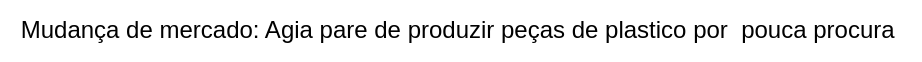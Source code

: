 <mxfile version="23.1.5" type="github">
  <diagram name="Página-1" id="1Ap6xqnHw2mHwpkb77q2">
    <mxGraphModel dx="1647" dy="897" grid="1" gridSize="10" guides="1" tooltips="1" connect="1" arrows="1" fold="1" page="1" pageScale="1" pageWidth="827" pageHeight="1169" math="0" shadow="0">
      <root>
        <mxCell id="0" />
        <mxCell id="1" parent="0" />
        <mxCell id="99YHyzjXTwZpgbEiIFKC-1" value="Mudança de mercado: Agia pare de produzir peças de plastico por&amp;nbsp; pouca procura&amp;nbsp;" style="text;html=1;align=center;verticalAlign=middle;resizable=0;points=[];autosize=1;strokeColor=none;fillColor=none;" vertex="1" parent="1">
          <mxGeometry x="50" y="50" width="460" height="30" as="geometry" />
        </mxCell>
      </root>
    </mxGraphModel>
  </diagram>
</mxfile>
